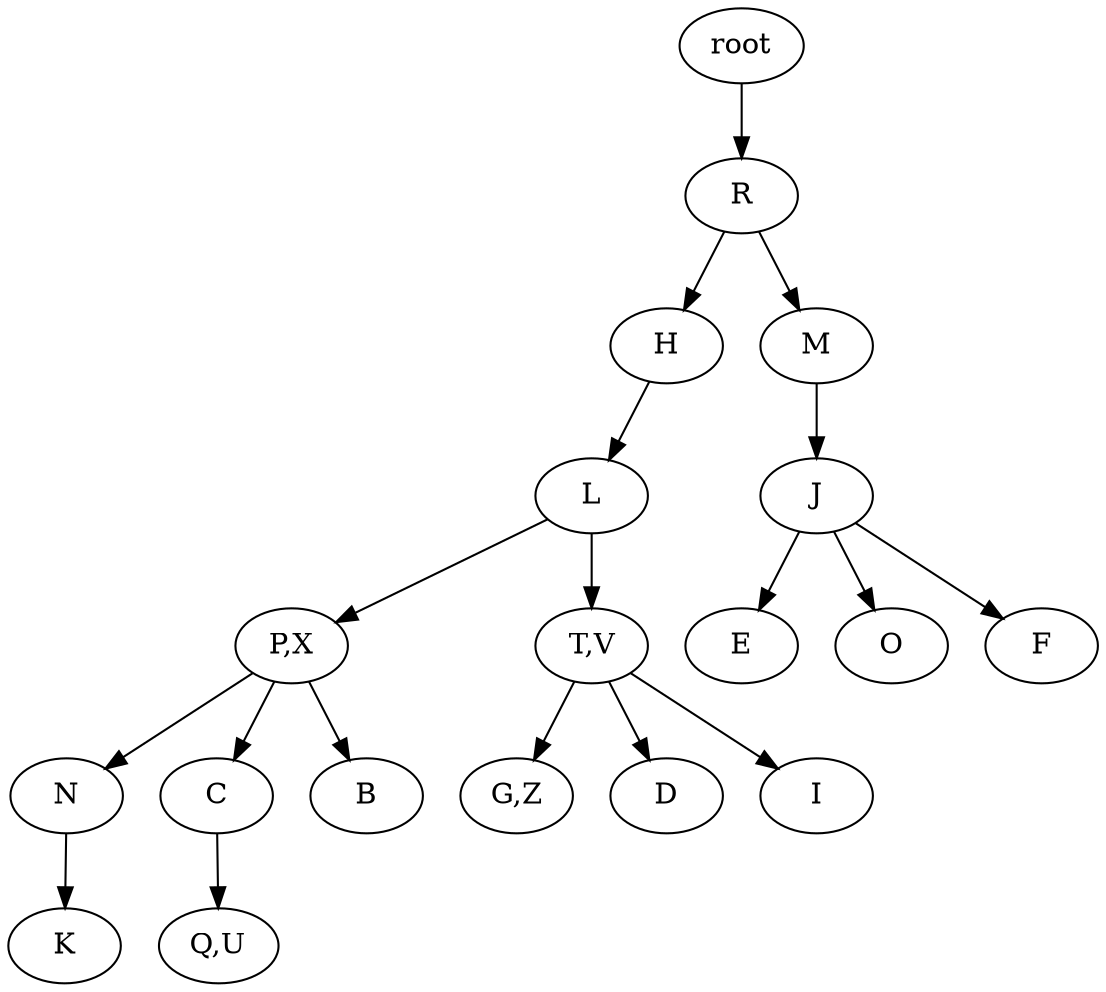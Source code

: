 strict digraph G {
	graph [name=G];
	0	 [label=root];
	1	 [label=R];
	0 -> 1;
	2	 [label=H];
	1 -> 2;
	3	 [label=M];
	1 -> 3;
	4	 [label=L];
	2 -> 4;
	8	 [label=J];
	3 -> 8;
	6	 [label="P,X"];
	4 -> 6;
	7	 [label="T,V"];
	4 -> 7;
	9	 [label=N];
	6 -> 9;
	10	 [label=C];
	6 -> 10;
	11	 [label=B];
	6 -> 11;
	12	 [label="G,Z"];
	7 -> 12;
	13	 [label=D];
	7 -> 13;
	14	 [label=I];
	7 -> 14;
	15	 [label=E];
	8 -> 15;
	16	 [label=O];
	8 -> 16;
	17	 [label=F];
	8 -> 17;
	18	 [label=K];
	9 -> 18;
	19	 [label="Q,U"];
	10 -> 19;
}
